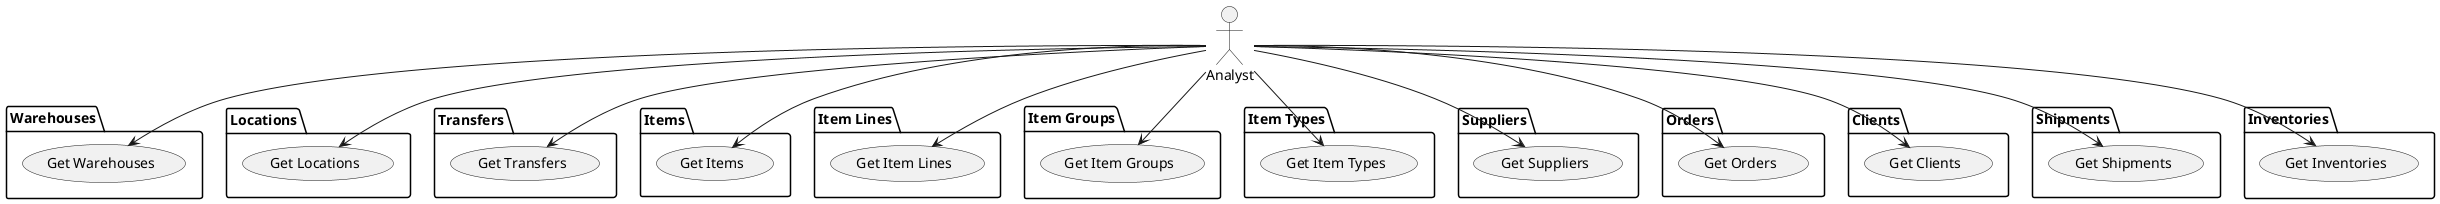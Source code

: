@startuml
actor Analyst as analyst_key

package "Warehouses" {
  usecase "Get Warehouses" as UC_Warehouses_Get
}

package "Locations" {
  usecase "Get Locations" as UC_Locations_Get
}

package "Transfers" {
  usecase "Get Transfers" as UC_Transfers_Get
}

package "Items" {
  usecase "Get Items" as UC_Items_Get
}

package "Item Lines" {
  usecase "Get Item Lines" as UC_ItemLines_Get
}

package "Item Groups" {
  usecase "Get Item Groups" as UC_ItemGroups_Get
}

package "Item Types" {
  usecase "Get Item Types" as UC_ItemTypes_Get
}

package "Suppliers" {
  usecase "Get Suppliers" as UC_Suppliers_Get
}

package "Orders" {
  usecase "Get Orders" as UC_Orders_Get
}

package "Clients" {
  usecase "Get Clients" as UC_Clients_Get
}

package "Shipments" {
  usecase "Get Shipments" as UC_Shipments_Get
}

package "Inventories" {
  usecase "Get Inventories" as UC_Inventories_Get
}

analyst_key --> UC_Warehouses_Get
analyst_key --> UC_Locations_Get
analyst_key --> UC_Transfers_Get
analyst_key --> UC_Items_Get
analyst_key --> UC_ItemLines_Get
analyst_key --> UC_ItemGroups_Get
analyst_key --> UC_ItemTypes_Get
analyst_key --> UC_Suppliers_Get
analyst_key --> UC_Orders_Get
analyst_key --> UC_Clients_Get
analyst_key --> UC_Shipments_Get
analyst_key --> UC_Inventories_Get
@enduml
